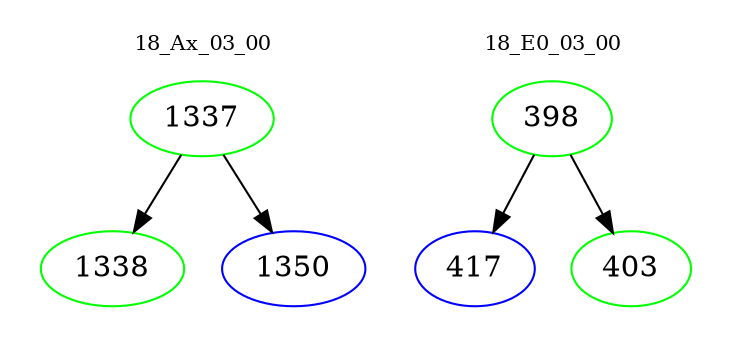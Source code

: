 digraph{
subgraph cluster_0 {
color = white
label = "18_Ax_03_00";
fontsize=10;
T0_1337 [label="1337", color="green"]
T0_1337 -> T0_1338 [color="black"]
T0_1338 [label="1338", color="green"]
T0_1337 -> T0_1350 [color="black"]
T0_1350 [label="1350", color="blue"]
}
subgraph cluster_1 {
color = white
label = "18_E0_03_00";
fontsize=10;
T1_398 [label="398", color="green"]
T1_398 -> T1_417 [color="black"]
T1_417 [label="417", color="blue"]
T1_398 -> T1_403 [color="black"]
T1_403 [label="403", color="green"]
}
}
